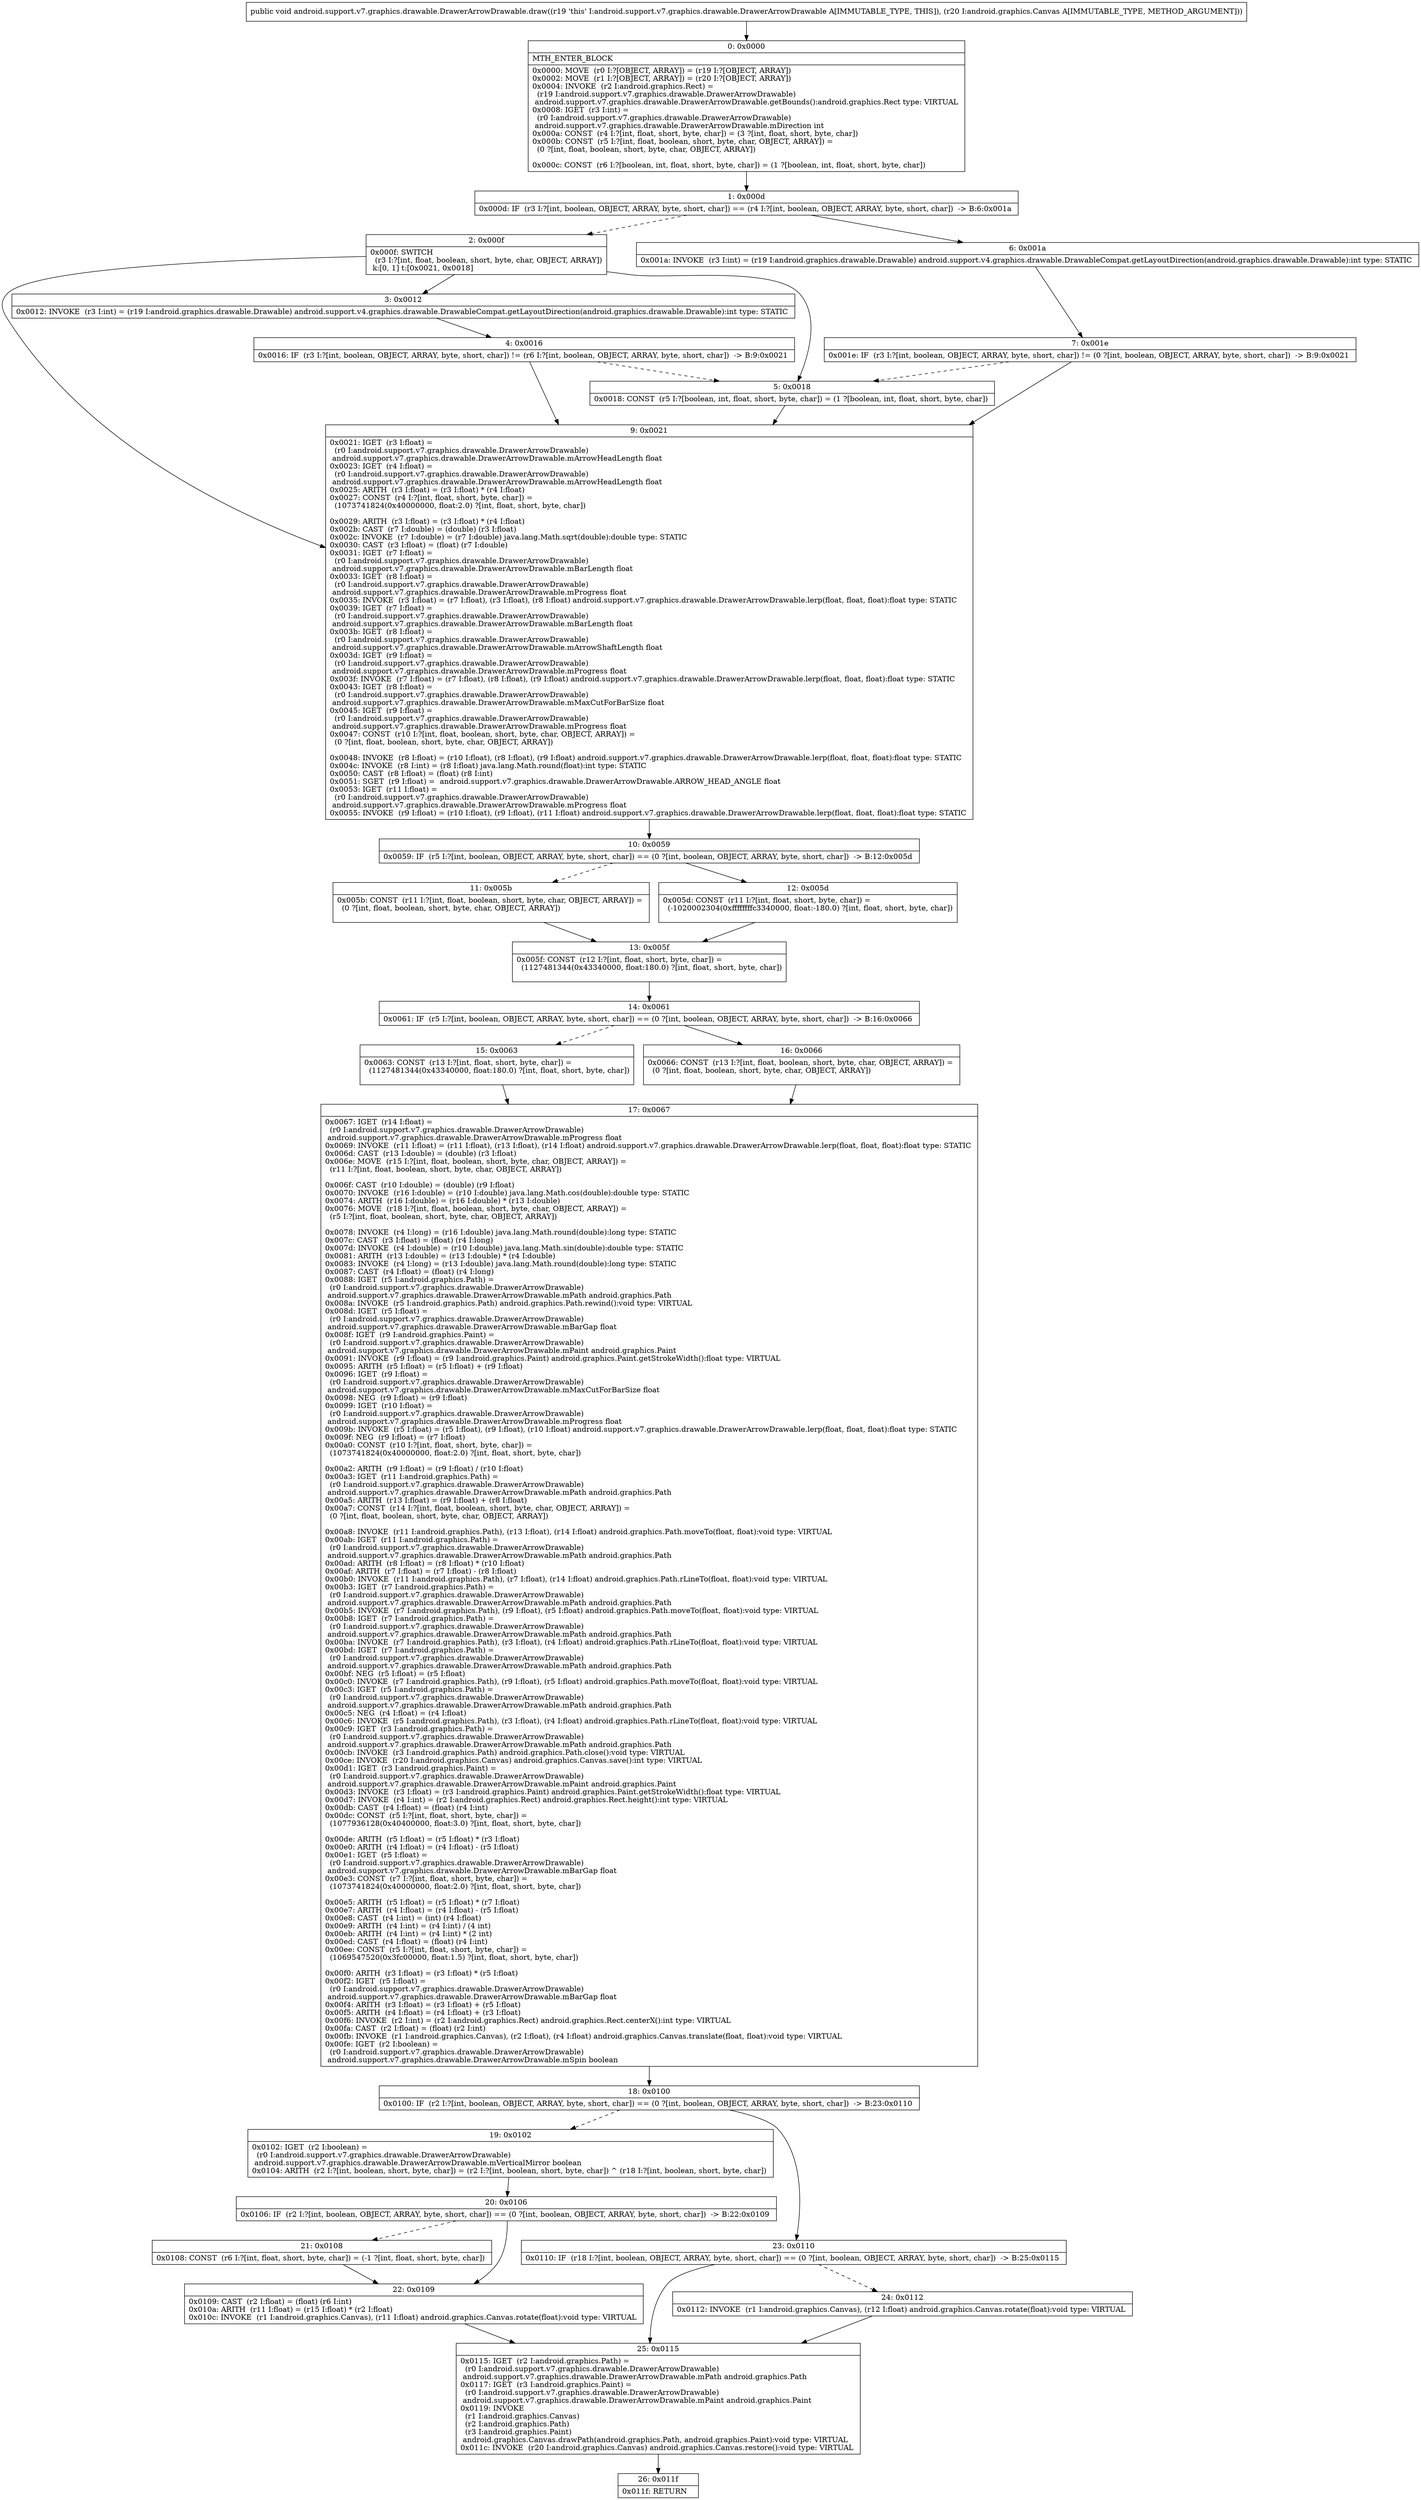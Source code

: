 digraph "CFG forandroid.support.v7.graphics.drawable.DrawerArrowDrawable.draw(Landroid\/graphics\/Canvas;)V" {
Node_0 [shape=record,label="{0\:\ 0x0000|MTH_ENTER_BLOCK\l|0x0000: MOVE  (r0 I:?[OBJECT, ARRAY]) = (r19 I:?[OBJECT, ARRAY]) \l0x0002: MOVE  (r1 I:?[OBJECT, ARRAY]) = (r20 I:?[OBJECT, ARRAY]) \l0x0004: INVOKE  (r2 I:android.graphics.Rect) = \l  (r19 I:android.support.v7.graphics.drawable.DrawerArrowDrawable)\l android.support.v7.graphics.drawable.DrawerArrowDrawable.getBounds():android.graphics.Rect type: VIRTUAL \l0x0008: IGET  (r3 I:int) = \l  (r0 I:android.support.v7.graphics.drawable.DrawerArrowDrawable)\l android.support.v7.graphics.drawable.DrawerArrowDrawable.mDirection int \l0x000a: CONST  (r4 I:?[int, float, short, byte, char]) = (3 ?[int, float, short, byte, char]) \l0x000b: CONST  (r5 I:?[int, float, boolean, short, byte, char, OBJECT, ARRAY]) = \l  (0 ?[int, float, boolean, short, byte, char, OBJECT, ARRAY])\l \l0x000c: CONST  (r6 I:?[boolean, int, float, short, byte, char]) = (1 ?[boolean, int, float, short, byte, char]) \l}"];
Node_1 [shape=record,label="{1\:\ 0x000d|0x000d: IF  (r3 I:?[int, boolean, OBJECT, ARRAY, byte, short, char]) == (r4 I:?[int, boolean, OBJECT, ARRAY, byte, short, char])  \-\> B:6:0x001a \l}"];
Node_2 [shape=record,label="{2\:\ 0x000f|0x000f: SWITCH  \l  (r3 I:?[int, float, boolean, short, byte, char, OBJECT, ARRAY])\l k:[0, 1] t:[0x0021, 0x0018] \l}"];
Node_3 [shape=record,label="{3\:\ 0x0012|0x0012: INVOKE  (r3 I:int) = (r19 I:android.graphics.drawable.Drawable) android.support.v4.graphics.drawable.DrawableCompat.getLayoutDirection(android.graphics.drawable.Drawable):int type: STATIC \l}"];
Node_4 [shape=record,label="{4\:\ 0x0016|0x0016: IF  (r3 I:?[int, boolean, OBJECT, ARRAY, byte, short, char]) != (r6 I:?[int, boolean, OBJECT, ARRAY, byte, short, char])  \-\> B:9:0x0021 \l}"];
Node_5 [shape=record,label="{5\:\ 0x0018|0x0018: CONST  (r5 I:?[boolean, int, float, short, byte, char]) = (1 ?[boolean, int, float, short, byte, char]) \l}"];
Node_6 [shape=record,label="{6\:\ 0x001a|0x001a: INVOKE  (r3 I:int) = (r19 I:android.graphics.drawable.Drawable) android.support.v4.graphics.drawable.DrawableCompat.getLayoutDirection(android.graphics.drawable.Drawable):int type: STATIC \l}"];
Node_7 [shape=record,label="{7\:\ 0x001e|0x001e: IF  (r3 I:?[int, boolean, OBJECT, ARRAY, byte, short, char]) != (0 ?[int, boolean, OBJECT, ARRAY, byte, short, char])  \-\> B:9:0x0021 \l}"];
Node_9 [shape=record,label="{9\:\ 0x0021|0x0021: IGET  (r3 I:float) = \l  (r0 I:android.support.v7.graphics.drawable.DrawerArrowDrawable)\l android.support.v7.graphics.drawable.DrawerArrowDrawable.mArrowHeadLength float \l0x0023: IGET  (r4 I:float) = \l  (r0 I:android.support.v7.graphics.drawable.DrawerArrowDrawable)\l android.support.v7.graphics.drawable.DrawerArrowDrawable.mArrowHeadLength float \l0x0025: ARITH  (r3 I:float) = (r3 I:float) * (r4 I:float) \l0x0027: CONST  (r4 I:?[int, float, short, byte, char]) = \l  (1073741824(0x40000000, float:2.0) ?[int, float, short, byte, char])\l \l0x0029: ARITH  (r3 I:float) = (r3 I:float) * (r4 I:float) \l0x002b: CAST  (r7 I:double) = (double) (r3 I:float) \l0x002c: INVOKE  (r7 I:double) = (r7 I:double) java.lang.Math.sqrt(double):double type: STATIC \l0x0030: CAST  (r3 I:float) = (float) (r7 I:double) \l0x0031: IGET  (r7 I:float) = \l  (r0 I:android.support.v7.graphics.drawable.DrawerArrowDrawable)\l android.support.v7.graphics.drawable.DrawerArrowDrawable.mBarLength float \l0x0033: IGET  (r8 I:float) = \l  (r0 I:android.support.v7.graphics.drawable.DrawerArrowDrawable)\l android.support.v7.graphics.drawable.DrawerArrowDrawable.mProgress float \l0x0035: INVOKE  (r3 I:float) = (r7 I:float), (r3 I:float), (r8 I:float) android.support.v7.graphics.drawable.DrawerArrowDrawable.lerp(float, float, float):float type: STATIC \l0x0039: IGET  (r7 I:float) = \l  (r0 I:android.support.v7.graphics.drawable.DrawerArrowDrawable)\l android.support.v7.graphics.drawable.DrawerArrowDrawable.mBarLength float \l0x003b: IGET  (r8 I:float) = \l  (r0 I:android.support.v7.graphics.drawable.DrawerArrowDrawable)\l android.support.v7.graphics.drawable.DrawerArrowDrawable.mArrowShaftLength float \l0x003d: IGET  (r9 I:float) = \l  (r0 I:android.support.v7.graphics.drawable.DrawerArrowDrawable)\l android.support.v7.graphics.drawable.DrawerArrowDrawable.mProgress float \l0x003f: INVOKE  (r7 I:float) = (r7 I:float), (r8 I:float), (r9 I:float) android.support.v7.graphics.drawable.DrawerArrowDrawable.lerp(float, float, float):float type: STATIC \l0x0043: IGET  (r8 I:float) = \l  (r0 I:android.support.v7.graphics.drawable.DrawerArrowDrawable)\l android.support.v7.graphics.drawable.DrawerArrowDrawable.mMaxCutForBarSize float \l0x0045: IGET  (r9 I:float) = \l  (r0 I:android.support.v7.graphics.drawable.DrawerArrowDrawable)\l android.support.v7.graphics.drawable.DrawerArrowDrawable.mProgress float \l0x0047: CONST  (r10 I:?[int, float, boolean, short, byte, char, OBJECT, ARRAY]) = \l  (0 ?[int, float, boolean, short, byte, char, OBJECT, ARRAY])\l \l0x0048: INVOKE  (r8 I:float) = (r10 I:float), (r8 I:float), (r9 I:float) android.support.v7.graphics.drawable.DrawerArrowDrawable.lerp(float, float, float):float type: STATIC \l0x004c: INVOKE  (r8 I:int) = (r8 I:float) java.lang.Math.round(float):int type: STATIC \l0x0050: CAST  (r8 I:float) = (float) (r8 I:int) \l0x0051: SGET  (r9 I:float) =  android.support.v7.graphics.drawable.DrawerArrowDrawable.ARROW_HEAD_ANGLE float \l0x0053: IGET  (r11 I:float) = \l  (r0 I:android.support.v7.graphics.drawable.DrawerArrowDrawable)\l android.support.v7.graphics.drawable.DrawerArrowDrawable.mProgress float \l0x0055: INVOKE  (r9 I:float) = (r10 I:float), (r9 I:float), (r11 I:float) android.support.v7.graphics.drawable.DrawerArrowDrawable.lerp(float, float, float):float type: STATIC \l}"];
Node_10 [shape=record,label="{10\:\ 0x0059|0x0059: IF  (r5 I:?[int, boolean, OBJECT, ARRAY, byte, short, char]) == (0 ?[int, boolean, OBJECT, ARRAY, byte, short, char])  \-\> B:12:0x005d \l}"];
Node_11 [shape=record,label="{11\:\ 0x005b|0x005b: CONST  (r11 I:?[int, float, boolean, short, byte, char, OBJECT, ARRAY]) = \l  (0 ?[int, float, boolean, short, byte, char, OBJECT, ARRAY])\l \l}"];
Node_12 [shape=record,label="{12\:\ 0x005d|0x005d: CONST  (r11 I:?[int, float, short, byte, char]) = \l  (\-1020002304(0xffffffffc3340000, float:\-180.0) ?[int, float, short, byte, char])\l \l}"];
Node_13 [shape=record,label="{13\:\ 0x005f|0x005f: CONST  (r12 I:?[int, float, short, byte, char]) = \l  (1127481344(0x43340000, float:180.0) ?[int, float, short, byte, char])\l \l}"];
Node_14 [shape=record,label="{14\:\ 0x0061|0x0061: IF  (r5 I:?[int, boolean, OBJECT, ARRAY, byte, short, char]) == (0 ?[int, boolean, OBJECT, ARRAY, byte, short, char])  \-\> B:16:0x0066 \l}"];
Node_15 [shape=record,label="{15\:\ 0x0063|0x0063: CONST  (r13 I:?[int, float, short, byte, char]) = \l  (1127481344(0x43340000, float:180.0) ?[int, float, short, byte, char])\l \l}"];
Node_16 [shape=record,label="{16\:\ 0x0066|0x0066: CONST  (r13 I:?[int, float, boolean, short, byte, char, OBJECT, ARRAY]) = \l  (0 ?[int, float, boolean, short, byte, char, OBJECT, ARRAY])\l \l}"];
Node_17 [shape=record,label="{17\:\ 0x0067|0x0067: IGET  (r14 I:float) = \l  (r0 I:android.support.v7.graphics.drawable.DrawerArrowDrawable)\l android.support.v7.graphics.drawable.DrawerArrowDrawable.mProgress float \l0x0069: INVOKE  (r11 I:float) = (r11 I:float), (r13 I:float), (r14 I:float) android.support.v7.graphics.drawable.DrawerArrowDrawable.lerp(float, float, float):float type: STATIC \l0x006d: CAST  (r13 I:double) = (double) (r3 I:float) \l0x006e: MOVE  (r15 I:?[int, float, boolean, short, byte, char, OBJECT, ARRAY]) = \l  (r11 I:?[int, float, boolean, short, byte, char, OBJECT, ARRAY])\l \l0x006f: CAST  (r10 I:double) = (double) (r9 I:float) \l0x0070: INVOKE  (r16 I:double) = (r10 I:double) java.lang.Math.cos(double):double type: STATIC \l0x0074: ARITH  (r16 I:double) = (r16 I:double) * (r13 I:double) \l0x0076: MOVE  (r18 I:?[int, float, boolean, short, byte, char, OBJECT, ARRAY]) = \l  (r5 I:?[int, float, boolean, short, byte, char, OBJECT, ARRAY])\l \l0x0078: INVOKE  (r4 I:long) = (r16 I:double) java.lang.Math.round(double):long type: STATIC \l0x007c: CAST  (r3 I:float) = (float) (r4 I:long) \l0x007d: INVOKE  (r4 I:double) = (r10 I:double) java.lang.Math.sin(double):double type: STATIC \l0x0081: ARITH  (r13 I:double) = (r13 I:double) * (r4 I:double) \l0x0083: INVOKE  (r4 I:long) = (r13 I:double) java.lang.Math.round(double):long type: STATIC \l0x0087: CAST  (r4 I:float) = (float) (r4 I:long) \l0x0088: IGET  (r5 I:android.graphics.Path) = \l  (r0 I:android.support.v7.graphics.drawable.DrawerArrowDrawable)\l android.support.v7.graphics.drawable.DrawerArrowDrawable.mPath android.graphics.Path \l0x008a: INVOKE  (r5 I:android.graphics.Path) android.graphics.Path.rewind():void type: VIRTUAL \l0x008d: IGET  (r5 I:float) = \l  (r0 I:android.support.v7.graphics.drawable.DrawerArrowDrawable)\l android.support.v7.graphics.drawable.DrawerArrowDrawable.mBarGap float \l0x008f: IGET  (r9 I:android.graphics.Paint) = \l  (r0 I:android.support.v7.graphics.drawable.DrawerArrowDrawable)\l android.support.v7.graphics.drawable.DrawerArrowDrawable.mPaint android.graphics.Paint \l0x0091: INVOKE  (r9 I:float) = (r9 I:android.graphics.Paint) android.graphics.Paint.getStrokeWidth():float type: VIRTUAL \l0x0095: ARITH  (r5 I:float) = (r5 I:float) + (r9 I:float) \l0x0096: IGET  (r9 I:float) = \l  (r0 I:android.support.v7.graphics.drawable.DrawerArrowDrawable)\l android.support.v7.graphics.drawable.DrawerArrowDrawable.mMaxCutForBarSize float \l0x0098: NEG  (r9 I:float) = (r9 I:float) \l0x0099: IGET  (r10 I:float) = \l  (r0 I:android.support.v7.graphics.drawable.DrawerArrowDrawable)\l android.support.v7.graphics.drawable.DrawerArrowDrawable.mProgress float \l0x009b: INVOKE  (r5 I:float) = (r5 I:float), (r9 I:float), (r10 I:float) android.support.v7.graphics.drawable.DrawerArrowDrawable.lerp(float, float, float):float type: STATIC \l0x009f: NEG  (r9 I:float) = (r7 I:float) \l0x00a0: CONST  (r10 I:?[int, float, short, byte, char]) = \l  (1073741824(0x40000000, float:2.0) ?[int, float, short, byte, char])\l \l0x00a2: ARITH  (r9 I:float) = (r9 I:float) \/ (r10 I:float) \l0x00a3: IGET  (r11 I:android.graphics.Path) = \l  (r0 I:android.support.v7.graphics.drawable.DrawerArrowDrawable)\l android.support.v7.graphics.drawable.DrawerArrowDrawable.mPath android.graphics.Path \l0x00a5: ARITH  (r13 I:float) = (r9 I:float) + (r8 I:float) \l0x00a7: CONST  (r14 I:?[int, float, boolean, short, byte, char, OBJECT, ARRAY]) = \l  (0 ?[int, float, boolean, short, byte, char, OBJECT, ARRAY])\l \l0x00a8: INVOKE  (r11 I:android.graphics.Path), (r13 I:float), (r14 I:float) android.graphics.Path.moveTo(float, float):void type: VIRTUAL \l0x00ab: IGET  (r11 I:android.graphics.Path) = \l  (r0 I:android.support.v7.graphics.drawable.DrawerArrowDrawable)\l android.support.v7.graphics.drawable.DrawerArrowDrawable.mPath android.graphics.Path \l0x00ad: ARITH  (r8 I:float) = (r8 I:float) * (r10 I:float) \l0x00af: ARITH  (r7 I:float) = (r7 I:float) \- (r8 I:float) \l0x00b0: INVOKE  (r11 I:android.graphics.Path), (r7 I:float), (r14 I:float) android.graphics.Path.rLineTo(float, float):void type: VIRTUAL \l0x00b3: IGET  (r7 I:android.graphics.Path) = \l  (r0 I:android.support.v7.graphics.drawable.DrawerArrowDrawable)\l android.support.v7.graphics.drawable.DrawerArrowDrawable.mPath android.graphics.Path \l0x00b5: INVOKE  (r7 I:android.graphics.Path), (r9 I:float), (r5 I:float) android.graphics.Path.moveTo(float, float):void type: VIRTUAL \l0x00b8: IGET  (r7 I:android.graphics.Path) = \l  (r0 I:android.support.v7.graphics.drawable.DrawerArrowDrawable)\l android.support.v7.graphics.drawable.DrawerArrowDrawable.mPath android.graphics.Path \l0x00ba: INVOKE  (r7 I:android.graphics.Path), (r3 I:float), (r4 I:float) android.graphics.Path.rLineTo(float, float):void type: VIRTUAL \l0x00bd: IGET  (r7 I:android.graphics.Path) = \l  (r0 I:android.support.v7.graphics.drawable.DrawerArrowDrawable)\l android.support.v7.graphics.drawable.DrawerArrowDrawable.mPath android.graphics.Path \l0x00bf: NEG  (r5 I:float) = (r5 I:float) \l0x00c0: INVOKE  (r7 I:android.graphics.Path), (r9 I:float), (r5 I:float) android.graphics.Path.moveTo(float, float):void type: VIRTUAL \l0x00c3: IGET  (r5 I:android.graphics.Path) = \l  (r0 I:android.support.v7.graphics.drawable.DrawerArrowDrawable)\l android.support.v7.graphics.drawable.DrawerArrowDrawable.mPath android.graphics.Path \l0x00c5: NEG  (r4 I:float) = (r4 I:float) \l0x00c6: INVOKE  (r5 I:android.graphics.Path), (r3 I:float), (r4 I:float) android.graphics.Path.rLineTo(float, float):void type: VIRTUAL \l0x00c9: IGET  (r3 I:android.graphics.Path) = \l  (r0 I:android.support.v7.graphics.drawable.DrawerArrowDrawable)\l android.support.v7.graphics.drawable.DrawerArrowDrawable.mPath android.graphics.Path \l0x00cb: INVOKE  (r3 I:android.graphics.Path) android.graphics.Path.close():void type: VIRTUAL \l0x00ce: INVOKE  (r20 I:android.graphics.Canvas) android.graphics.Canvas.save():int type: VIRTUAL \l0x00d1: IGET  (r3 I:android.graphics.Paint) = \l  (r0 I:android.support.v7.graphics.drawable.DrawerArrowDrawable)\l android.support.v7.graphics.drawable.DrawerArrowDrawable.mPaint android.graphics.Paint \l0x00d3: INVOKE  (r3 I:float) = (r3 I:android.graphics.Paint) android.graphics.Paint.getStrokeWidth():float type: VIRTUAL \l0x00d7: INVOKE  (r4 I:int) = (r2 I:android.graphics.Rect) android.graphics.Rect.height():int type: VIRTUAL \l0x00db: CAST  (r4 I:float) = (float) (r4 I:int) \l0x00dc: CONST  (r5 I:?[int, float, short, byte, char]) = \l  (1077936128(0x40400000, float:3.0) ?[int, float, short, byte, char])\l \l0x00de: ARITH  (r5 I:float) = (r5 I:float) * (r3 I:float) \l0x00e0: ARITH  (r4 I:float) = (r4 I:float) \- (r5 I:float) \l0x00e1: IGET  (r5 I:float) = \l  (r0 I:android.support.v7.graphics.drawable.DrawerArrowDrawable)\l android.support.v7.graphics.drawable.DrawerArrowDrawable.mBarGap float \l0x00e3: CONST  (r7 I:?[int, float, short, byte, char]) = \l  (1073741824(0x40000000, float:2.0) ?[int, float, short, byte, char])\l \l0x00e5: ARITH  (r5 I:float) = (r5 I:float) * (r7 I:float) \l0x00e7: ARITH  (r4 I:float) = (r4 I:float) \- (r5 I:float) \l0x00e8: CAST  (r4 I:int) = (int) (r4 I:float) \l0x00e9: ARITH  (r4 I:int) = (r4 I:int) \/ (4 int) \l0x00eb: ARITH  (r4 I:int) = (r4 I:int) * (2 int) \l0x00ed: CAST  (r4 I:float) = (float) (r4 I:int) \l0x00ee: CONST  (r5 I:?[int, float, short, byte, char]) = \l  (1069547520(0x3fc00000, float:1.5) ?[int, float, short, byte, char])\l \l0x00f0: ARITH  (r3 I:float) = (r3 I:float) * (r5 I:float) \l0x00f2: IGET  (r5 I:float) = \l  (r0 I:android.support.v7.graphics.drawable.DrawerArrowDrawable)\l android.support.v7.graphics.drawable.DrawerArrowDrawable.mBarGap float \l0x00f4: ARITH  (r3 I:float) = (r3 I:float) + (r5 I:float) \l0x00f5: ARITH  (r4 I:float) = (r4 I:float) + (r3 I:float) \l0x00f6: INVOKE  (r2 I:int) = (r2 I:android.graphics.Rect) android.graphics.Rect.centerX():int type: VIRTUAL \l0x00fa: CAST  (r2 I:float) = (float) (r2 I:int) \l0x00fb: INVOKE  (r1 I:android.graphics.Canvas), (r2 I:float), (r4 I:float) android.graphics.Canvas.translate(float, float):void type: VIRTUAL \l0x00fe: IGET  (r2 I:boolean) = \l  (r0 I:android.support.v7.graphics.drawable.DrawerArrowDrawable)\l android.support.v7.graphics.drawable.DrawerArrowDrawable.mSpin boolean \l}"];
Node_18 [shape=record,label="{18\:\ 0x0100|0x0100: IF  (r2 I:?[int, boolean, OBJECT, ARRAY, byte, short, char]) == (0 ?[int, boolean, OBJECT, ARRAY, byte, short, char])  \-\> B:23:0x0110 \l}"];
Node_19 [shape=record,label="{19\:\ 0x0102|0x0102: IGET  (r2 I:boolean) = \l  (r0 I:android.support.v7.graphics.drawable.DrawerArrowDrawable)\l android.support.v7.graphics.drawable.DrawerArrowDrawable.mVerticalMirror boolean \l0x0104: ARITH  (r2 I:?[int, boolean, short, byte, char]) = (r2 I:?[int, boolean, short, byte, char]) ^ (r18 I:?[int, boolean, short, byte, char]) \l}"];
Node_20 [shape=record,label="{20\:\ 0x0106|0x0106: IF  (r2 I:?[int, boolean, OBJECT, ARRAY, byte, short, char]) == (0 ?[int, boolean, OBJECT, ARRAY, byte, short, char])  \-\> B:22:0x0109 \l}"];
Node_21 [shape=record,label="{21\:\ 0x0108|0x0108: CONST  (r6 I:?[int, float, short, byte, char]) = (\-1 ?[int, float, short, byte, char]) \l}"];
Node_22 [shape=record,label="{22\:\ 0x0109|0x0109: CAST  (r2 I:float) = (float) (r6 I:int) \l0x010a: ARITH  (r11 I:float) = (r15 I:float) * (r2 I:float) \l0x010c: INVOKE  (r1 I:android.graphics.Canvas), (r11 I:float) android.graphics.Canvas.rotate(float):void type: VIRTUAL \l}"];
Node_23 [shape=record,label="{23\:\ 0x0110|0x0110: IF  (r18 I:?[int, boolean, OBJECT, ARRAY, byte, short, char]) == (0 ?[int, boolean, OBJECT, ARRAY, byte, short, char])  \-\> B:25:0x0115 \l}"];
Node_24 [shape=record,label="{24\:\ 0x0112|0x0112: INVOKE  (r1 I:android.graphics.Canvas), (r12 I:float) android.graphics.Canvas.rotate(float):void type: VIRTUAL \l}"];
Node_25 [shape=record,label="{25\:\ 0x0115|0x0115: IGET  (r2 I:android.graphics.Path) = \l  (r0 I:android.support.v7.graphics.drawable.DrawerArrowDrawable)\l android.support.v7.graphics.drawable.DrawerArrowDrawable.mPath android.graphics.Path \l0x0117: IGET  (r3 I:android.graphics.Paint) = \l  (r0 I:android.support.v7.graphics.drawable.DrawerArrowDrawable)\l android.support.v7.graphics.drawable.DrawerArrowDrawable.mPaint android.graphics.Paint \l0x0119: INVOKE  \l  (r1 I:android.graphics.Canvas)\l  (r2 I:android.graphics.Path)\l  (r3 I:android.graphics.Paint)\l android.graphics.Canvas.drawPath(android.graphics.Path, android.graphics.Paint):void type: VIRTUAL \l0x011c: INVOKE  (r20 I:android.graphics.Canvas) android.graphics.Canvas.restore():void type: VIRTUAL \l}"];
Node_26 [shape=record,label="{26\:\ 0x011f|0x011f: RETURN   \l}"];
MethodNode[shape=record,label="{public void android.support.v7.graphics.drawable.DrawerArrowDrawable.draw((r19 'this' I:android.support.v7.graphics.drawable.DrawerArrowDrawable A[IMMUTABLE_TYPE, THIS]), (r20 I:android.graphics.Canvas A[IMMUTABLE_TYPE, METHOD_ARGUMENT])) }"];
MethodNode -> Node_0;
Node_0 -> Node_1;
Node_1 -> Node_2[style=dashed];
Node_1 -> Node_6;
Node_2 -> Node_3;
Node_2 -> Node_5;
Node_2 -> Node_9;
Node_3 -> Node_4;
Node_4 -> Node_5[style=dashed];
Node_4 -> Node_9;
Node_5 -> Node_9;
Node_6 -> Node_7;
Node_7 -> Node_9;
Node_7 -> Node_5[style=dashed];
Node_9 -> Node_10;
Node_10 -> Node_11[style=dashed];
Node_10 -> Node_12;
Node_11 -> Node_13;
Node_12 -> Node_13;
Node_13 -> Node_14;
Node_14 -> Node_15[style=dashed];
Node_14 -> Node_16;
Node_15 -> Node_17;
Node_16 -> Node_17;
Node_17 -> Node_18;
Node_18 -> Node_19[style=dashed];
Node_18 -> Node_23;
Node_19 -> Node_20;
Node_20 -> Node_21[style=dashed];
Node_20 -> Node_22;
Node_21 -> Node_22;
Node_22 -> Node_25;
Node_23 -> Node_24[style=dashed];
Node_23 -> Node_25;
Node_24 -> Node_25;
Node_25 -> Node_26;
}

